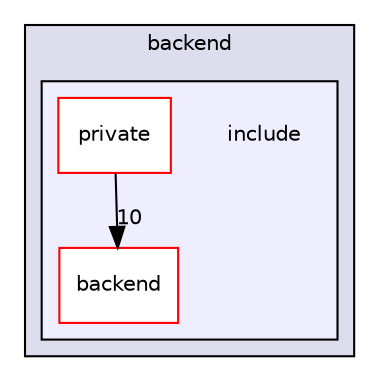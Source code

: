 digraph "backend/include" {
  bgcolor=transparent;
  compound=true
  node [ fontsize="10", fontname="Helvetica"];
  edge [ labelfontsize="10", labelfontname="Helvetica"];
  subgraph clusterdir_b75f6151ef6a93f2161d807e94486478 {
    graph [ bgcolor="#ddddee", pencolor="black", label="backend" fontname="Helvetica", fontsize="10", URL="dir_b75f6151ef6a93f2161d807e94486478.html"]
  subgraph clusterdir_82f6cda779f4dc5a717ca23cf5791cda {
    graph [ bgcolor="#eeeeff", pencolor="black", label="" URL="dir_82f6cda779f4dc5a717ca23cf5791cda.html"];
    dir_82f6cda779f4dc5a717ca23cf5791cda [shape=plaintext label="include"];
  dir_218415fef68cdefe3dbfb6940d1edfea [shape=box label="backend" fillcolor="white" style="filled" color="red" URL="dir_218415fef68cdefe3dbfb6940d1edfea.html"];
  dir_b57f91c584b33434f5bb9d465afaae56 [shape=box label="private" fillcolor="white" style="filled" color="red" URL="dir_b57f91c584b33434f5bb9d465afaae56.html"];
  }
  }
  dir_b57f91c584b33434f5bb9d465afaae56->dir_218415fef68cdefe3dbfb6940d1edfea [headlabel="10", labeldistance=1.5 headhref="dir_000004_000002.html"];
}
